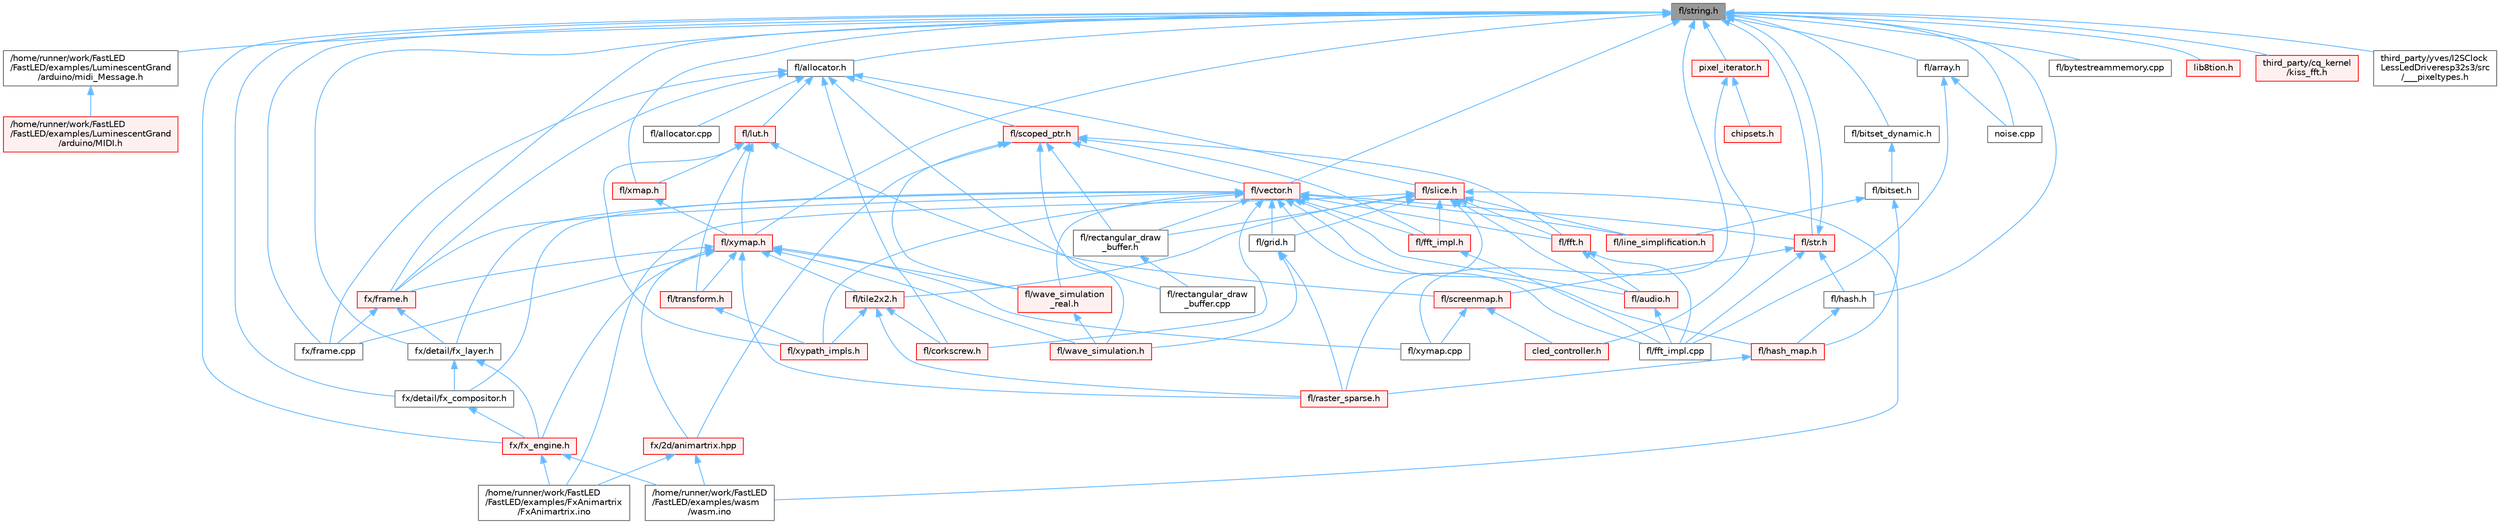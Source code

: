 digraph "fl/string.h"
{
 // INTERACTIVE_SVG=YES
 // LATEX_PDF_SIZE
  bgcolor="transparent";
  edge [fontname=Helvetica,fontsize=10,labelfontname=Helvetica,labelfontsize=10];
  node [fontname=Helvetica,fontsize=10,shape=box,height=0.2,width=0.4];
  Node1 [id="Node000001",label="fl/string.h",height=0.2,width=0.4,color="gray40", fillcolor="grey60", style="filled", fontcolor="black",tooltip=" "];
  Node1 -> Node2 [id="edge1_Node000001_Node000002",dir="back",color="steelblue1",style="solid",tooltip=" "];
  Node2 [id="Node000002",label="/home/runner/work/FastLED\l/FastLED/examples/LuminescentGrand\l/arduino/midi_Message.h",height=0.2,width=0.4,color="grey40", fillcolor="white", style="filled",URL="$d0/d7c/midi___message_8h.html",tooltip="MIDI Library for the Arduino - Message struct definition."];
  Node2 -> Node3 [id="edge2_Node000002_Node000003",dir="back",color="steelblue1",style="solid",tooltip=" "];
  Node3 [id="Node000003",label="/home/runner/work/FastLED\l/FastLED/examples/LuminescentGrand\l/arduino/MIDI.h",height=0.2,width=0.4,color="red", fillcolor="#FFF0F0", style="filled",URL="$d6/d27/_m_i_d_i_8h.html",tooltip="MIDI Library for the Arduino."];
  Node1 -> Node5 [id="edge3_Node000001_Node000005",dir="back",color="steelblue1",style="solid",tooltip=" "];
  Node5 [id="Node000005",label="fl/allocator.h",height=0.2,width=0.4,color="grey40", fillcolor="white", style="filled",URL="$da/da9/allocator_8h.html",tooltip=" "];
  Node5 -> Node6 [id="edge4_Node000005_Node000006",dir="back",color="steelblue1",style="solid",tooltip=" "];
  Node6 [id="Node000006",label="fl/allocator.cpp",height=0.2,width=0.4,color="grey40", fillcolor="white", style="filled",URL="$d6/d89/allocator_8cpp.html",tooltip=" "];
  Node5 -> Node7 [id="edge5_Node000005_Node000007",dir="back",color="steelblue1",style="solid",tooltip=" "];
  Node7 [id="Node000007",label="fl/corkscrew.h",height=0.2,width=0.4,color="red", fillcolor="#FFF0F0", style="filled",URL="$d5/d61/corkscrew_8h.html",tooltip="Corkscrew projection utilities."];
  Node5 -> Node10 [id="edge6_Node000005_Node000010",dir="back",color="steelblue1",style="solid",tooltip=" "];
  Node10 [id="Node000010",label="fl/lut.h",height=0.2,width=0.4,color="red", fillcolor="#FFF0F0", style="filled",URL="$db/d54/lut_8h.html",tooltip=" "];
  Node10 -> Node11 [id="edge7_Node000010_Node000011",dir="back",color="steelblue1",style="solid",tooltip=" "];
  Node11 [id="Node000011",label="fl/screenmap.h",height=0.2,width=0.4,color="red", fillcolor="#FFF0F0", style="filled",URL="$d7/d97/screenmap_8h.html",tooltip=" "];
  Node11 -> Node26 [id="edge8_Node000011_Node000026",dir="back",color="steelblue1",style="solid",tooltip=" "];
  Node26 [id="Node000026",label="cled_controller.h",height=0.2,width=0.4,color="red", fillcolor="#FFF0F0", style="filled",URL="$db/d6d/cled__controller_8h.html",tooltip="base definitions used by led controllers for writing out led data"];
  Node11 -> Node162 [id="edge9_Node000011_Node000162",dir="back",color="steelblue1",style="solid",tooltip=" "];
  Node162 [id="Node000162",label="fl/xymap.cpp",height=0.2,width=0.4,color="grey40", fillcolor="white", style="filled",URL="$d7/d09/xymap_8cpp.html",tooltip=" "];
  Node10 -> Node164 [id="edge10_Node000010_Node000164",dir="back",color="steelblue1",style="solid",tooltip=" "];
  Node164 [id="Node000164",label="fl/transform.h",height=0.2,width=0.4,color="red", fillcolor="#FFF0F0", style="filled",URL="$d2/d80/transform_8h.html",tooltip=" "];
  Node164 -> Node172 [id="edge11_Node000164_Node000172",dir="back",color="steelblue1",style="solid",tooltip=" "];
  Node172 [id="Node000172",label="fl/xypath_impls.h",height=0.2,width=0.4,color="red", fillcolor="#FFF0F0", style="filled",URL="$d8/d5f/xypath__impls_8h.html",tooltip=" "];
  Node10 -> Node175 [id="edge12_Node000010_Node000175",dir="back",color="steelblue1",style="solid",tooltip=" "];
  Node175 [id="Node000175",label="fl/xmap.h",height=0.2,width=0.4,color="red", fillcolor="#FFF0F0", style="filled",URL="$dd/dcc/xmap_8h.html",tooltip=" "];
  Node175 -> Node177 [id="edge13_Node000175_Node000177",dir="back",color="steelblue1",style="solid",tooltip=" "];
  Node177 [id="Node000177",label="fl/xymap.h",height=0.2,width=0.4,color="red", fillcolor="#FFF0F0", style="filled",URL="$da/d61/xymap_8h.html",tooltip=" "];
  Node177 -> Node193 [id="edge14_Node000177_Node000193",dir="back",color="steelblue1",style="solid",tooltip=" "];
  Node193 [id="Node000193",label="fl/raster_sparse.h",height=0.2,width=0.4,color="red", fillcolor="#FFF0F0", style="filled",URL="$d4/df9/raster__sparse_8h.html",tooltip=" "];
  Node177 -> Node196 [id="edge15_Node000177_Node000196",dir="back",color="steelblue1",style="solid",tooltip=" "];
  Node196 [id="Node000196",label="fl/tile2x2.h",height=0.2,width=0.4,color="red", fillcolor="#FFF0F0", style="filled",URL="$d2/db4/tile2x2_8h.html",tooltip=" "];
  Node196 -> Node7 [id="edge16_Node000196_Node000007",dir="back",color="steelblue1",style="solid",tooltip=" "];
  Node196 -> Node193 [id="edge17_Node000196_Node000193",dir="back",color="steelblue1",style="solid",tooltip=" "];
  Node196 -> Node172 [id="edge18_Node000196_Node000172",dir="back",color="steelblue1",style="solid",tooltip=" "];
  Node177 -> Node164 [id="edge19_Node000177_Node000164",dir="back",color="steelblue1",style="solid",tooltip=" "];
  Node177 -> Node200 [id="edge20_Node000177_Node000200",dir="back",color="steelblue1",style="solid",tooltip=" "];
  Node200 [id="Node000200",label="fl/wave_simulation.h",height=0.2,width=0.4,color="red", fillcolor="#FFF0F0", style="filled",URL="$dc/d36/wave__simulation_8h.html",tooltip=" "];
  Node177 -> Node202 [id="edge21_Node000177_Node000202",dir="back",color="steelblue1",style="solid",tooltip=" "];
  Node202 [id="Node000202",label="fl/wave_simulation\l_real.h",height=0.2,width=0.4,color="red", fillcolor="#FFF0F0", style="filled",URL="$dd/d8e/wave__simulation__real_8h.html",tooltip=" "];
  Node202 -> Node200 [id="edge22_Node000202_Node000200",dir="back",color="steelblue1",style="solid",tooltip=" "];
  Node177 -> Node162 [id="edge23_Node000177_Node000162",dir="back",color="steelblue1",style="solid",tooltip=" "];
  Node177 -> Node204 [id="edge24_Node000177_Node000204",dir="back",color="steelblue1",style="solid",tooltip=" "];
  Node204 [id="Node000204",label="fx/2d/animartrix.hpp",height=0.2,width=0.4,color="red", fillcolor="#FFF0F0", style="filled",URL="$d3/dc3/animartrix_8hpp.html",tooltip=" "];
  Node204 -> Node58 [id="edge25_Node000204_Node000058",dir="back",color="steelblue1",style="solid",tooltip=" "];
  Node58 [id="Node000058",label="/home/runner/work/FastLED\l/FastLED/examples/FxAnimartrix\l/FxAnimartrix.ino",height=0.2,width=0.4,color="grey40", fillcolor="white", style="filled",URL="$dd/d96/_fx_animartrix_8ino.html",tooltip=" "];
  Node204 -> Node96 [id="edge26_Node000204_Node000096",dir="back",color="steelblue1",style="solid",tooltip=" "];
  Node96 [id="Node000096",label="/home/runner/work/FastLED\l/FastLED/examples/wasm\l/wasm.ino",height=0.2,width=0.4,color="grey40", fillcolor="white", style="filled",URL="$d7/dd3/wasm_8ino.html",tooltip="Demonstrates an advanced ino file with multiple effects and UI elements."];
  Node177 -> Node206 [id="edge27_Node000177_Node000206",dir="back",color="steelblue1",style="solid",tooltip=" "];
  Node206 [id="Node000206",label="fx/frame.cpp",height=0.2,width=0.4,color="grey40", fillcolor="white", style="filled",URL="$da/d14/frame_8cpp.html",tooltip=" "];
  Node177 -> Node207 [id="edge28_Node000177_Node000207",dir="back",color="steelblue1",style="solid",tooltip=" "];
  Node207 [id="Node000207",label="fx/frame.h",height=0.2,width=0.4,color="red", fillcolor="#FFF0F0", style="filled",URL="$df/d7d/frame_8h.html",tooltip=" "];
  Node207 -> Node208 [id="edge29_Node000207_Node000208",dir="back",color="steelblue1",style="solid",tooltip=" "];
  Node208 [id="Node000208",label="fx/detail/fx_layer.h",height=0.2,width=0.4,color="grey40", fillcolor="white", style="filled",URL="$d7/d2f/fx__layer_8h.html",tooltip=" "];
  Node208 -> Node209 [id="edge30_Node000208_Node000209",dir="back",color="steelblue1",style="solid",tooltip=" "];
  Node209 [id="Node000209",label="fx/detail/fx_compositor.h",height=0.2,width=0.4,color="grey40", fillcolor="white", style="filled",URL="$d5/d6b/fx__compositor_8h.html",tooltip=" "];
  Node209 -> Node155 [id="edge31_Node000209_Node000155",dir="back",color="steelblue1",style="solid",tooltip=" "];
  Node155 [id="Node000155",label="fx/fx_engine.h",height=0.2,width=0.4,color="red", fillcolor="#FFF0F0", style="filled",URL="$d9/d3c/fx__engine_8h.html",tooltip=" "];
  Node155 -> Node58 [id="edge32_Node000155_Node000058",dir="back",color="steelblue1",style="solid",tooltip=" "];
  Node155 -> Node96 [id="edge33_Node000155_Node000096",dir="back",color="steelblue1",style="solid",tooltip=" "];
  Node208 -> Node155 [id="edge34_Node000208_Node000155",dir="back",color="steelblue1",style="solid",tooltip=" "];
  Node207 -> Node206 [id="edge35_Node000207_Node000206",dir="back",color="steelblue1",style="solid",tooltip=" "];
  Node177 -> Node155 [id="edge36_Node000177_Node000155",dir="back",color="steelblue1",style="solid",tooltip=" "];
  Node10 -> Node177 [id="edge37_Node000010_Node000177",dir="back",color="steelblue1",style="solid",tooltip=" "];
  Node10 -> Node172 [id="edge38_Node000010_Node000172",dir="back",color="steelblue1",style="solid",tooltip=" "];
  Node5 -> Node221 [id="edge39_Node000005_Node000221",dir="back",color="steelblue1",style="solid",tooltip=" "];
  Node221 [id="Node000221",label="fl/rectangular_draw\l_buffer.cpp",height=0.2,width=0.4,color="grey40", fillcolor="white", style="filled",URL="$d3/d8d/rectangular__draw__buffer_8cpp.html",tooltip=" "];
  Node5 -> Node222 [id="edge40_Node000005_Node000222",dir="back",color="steelblue1",style="solid",tooltip=" "];
  Node222 [id="Node000222",label="fl/scoped_ptr.h",height=0.2,width=0.4,color="red", fillcolor="#FFF0F0", style="filled",URL="$d0/d44/scoped__ptr_8h.html",tooltip=" "];
  Node222 -> Node223 [id="edge41_Node000222_Node000223",dir="back",color="steelblue1",style="solid",tooltip=" "];
  Node223 [id="Node000223",label="fl/fft.h",height=0.2,width=0.4,color="red", fillcolor="#FFF0F0", style="filled",URL="$d7/d76/fft_8h.html",tooltip=" "];
  Node223 -> Node224 [id="edge42_Node000223_Node000224",dir="back",color="steelblue1",style="solid",tooltip=" "];
  Node224 [id="Node000224",label="fl/audio.h",height=0.2,width=0.4,color="red", fillcolor="#FFF0F0", style="filled",URL="$da/d09/audio_8h.html",tooltip=" "];
  Node224 -> Node113 [id="edge43_Node000224_Node000113",dir="back",color="steelblue1",style="solid",tooltip=" "];
  Node113 [id="Node000113",label="fl/fft_impl.cpp",height=0.2,width=0.4,color="grey40", fillcolor="white", style="filled",URL="$d1/dff/fft__impl_8cpp.html",tooltip=" "];
  Node223 -> Node113 [id="edge44_Node000223_Node000113",dir="back",color="steelblue1",style="solid",tooltip=" "];
  Node222 -> Node228 [id="edge45_Node000222_Node000228",dir="back",color="steelblue1",style="solid",tooltip=" "];
  Node228 [id="Node000228",label="fl/fft_impl.h",height=0.2,width=0.4,color="red", fillcolor="#FFF0F0", style="filled",URL="$df/d73/fft__impl_8h.html",tooltip=" "];
  Node228 -> Node113 [id="edge46_Node000228_Node000113",dir="back",color="steelblue1",style="solid",tooltip=" "];
  Node222 -> Node246 [id="edge47_Node000222_Node000246",dir="back",color="steelblue1",style="solid",tooltip=" "];
  Node246 [id="Node000246",label="fl/rectangular_draw\l_buffer.h",height=0.2,width=0.4,color="grey40", fillcolor="white", style="filled",URL="$d9/df3/rectangular__draw__buffer_8h.html",tooltip=" "];
  Node246 -> Node221 [id="edge48_Node000246_Node000221",dir="back",color="steelblue1",style="solid",tooltip=" "];
  Node222 -> Node238 [id="edge49_Node000222_Node000238",dir="back",color="steelblue1",style="solid",tooltip=" "];
  Node238 [id="Node000238",label="fl/vector.h",height=0.2,width=0.4,color="red", fillcolor="#FFF0F0", style="filled",URL="$d6/d68/vector_8h.html",tooltip=" "];
  Node238 -> Node224 [id="edge50_Node000238_Node000224",dir="back",color="steelblue1",style="solid",tooltip=" "];
  Node238 -> Node7 [id="edge51_Node000238_Node000007",dir="back",color="steelblue1",style="solid",tooltip=" "];
  Node238 -> Node223 [id="edge52_Node000238_Node000223",dir="back",color="steelblue1",style="solid",tooltip=" "];
  Node238 -> Node113 [id="edge53_Node000238_Node000113",dir="back",color="steelblue1",style="solid",tooltip=" "];
  Node238 -> Node228 [id="edge54_Node000238_Node000228",dir="back",color="steelblue1",style="solid",tooltip=" "];
  Node238 -> Node239 [id="edge55_Node000238_Node000239",dir="back",color="steelblue1",style="solid",tooltip=" "];
  Node239 [id="Node000239",label="fl/grid.h",height=0.2,width=0.4,color="grey40", fillcolor="white", style="filled",URL="$da/d15/grid_8h.html",tooltip=" "];
  Node239 -> Node193 [id="edge56_Node000239_Node000193",dir="back",color="steelblue1",style="solid",tooltip=" "];
  Node239 -> Node200 [id="edge57_Node000239_Node000200",dir="back",color="steelblue1",style="solid",tooltip=" "];
  Node238 -> Node240 [id="edge58_Node000238_Node000240",dir="back",color="steelblue1",style="solid",tooltip=" "];
  Node240 [id="Node000240",label="fl/hash_map.h",height=0.2,width=0.4,color="red", fillcolor="#FFF0F0", style="filled",URL="$d6/d13/hash__map_8h.html",tooltip=" "];
  Node240 -> Node193 [id="edge59_Node000240_Node000193",dir="back",color="steelblue1",style="solid",tooltip=" "];
  Node238 -> Node243 [id="edge60_Node000238_Node000243",dir="back",color="steelblue1",style="solid",tooltip=" "];
  Node243 [id="Node000243",label="fl/line_simplification.h",height=0.2,width=0.4,color="red", fillcolor="#FFF0F0", style="filled",URL="$d8/da7/line__simplification_8h.html",tooltip=" "];
  Node238 -> Node246 [id="edge61_Node000238_Node000246",dir="back",color="steelblue1",style="solid",tooltip=" "];
  Node238 -> Node248 [id="edge62_Node000238_Node000248",dir="back",color="steelblue1",style="solid",tooltip=" "];
  Node248 [id="Node000248",label="fl/str.h",height=0.2,width=0.4,color="red", fillcolor="#FFF0F0", style="filled",URL="$d1/d93/str_8h.html",tooltip=" "];
  Node248 -> Node113 [id="edge63_Node000248_Node000113",dir="back",color="steelblue1",style="solid",tooltip=" "];
  Node248 -> Node249 [id="edge64_Node000248_Node000249",dir="back",color="steelblue1",style="solid",tooltip=" "];
  Node249 [id="Node000249",label="fl/hash.h",height=0.2,width=0.4,color="grey40", fillcolor="white", style="filled",URL="$db/dfb/hash_8h.html",tooltip=" "];
  Node249 -> Node240 [id="edge65_Node000249_Node000240",dir="back",color="steelblue1",style="solid",tooltip=" "];
  Node248 -> Node11 [id="edge66_Node000248_Node000011",dir="back",color="steelblue1",style="solid",tooltip=" "];
  Node248 -> Node1 [id="edge67_Node000248_Node000001",dir="back",color="steelblue1",style="solid",tooltip=" "];
  Node238 -> Node202 [id="edge68_Node000238_Node000202",dir="back",color="steelblue1",style="solid",tooltip=" "];
  Node238 -> Node172 [id="edge69_Node000238_Node000172",dir="back",color="steelblue1",style="solid",tooltip=" "];
  Node238 -> Node209 [id="edge70_Node000238_Node000209",dir="back",color="steelblue1",style="solid",tooltip=" "];
  Node238 -> Node208 [id="edge71_Node000238_Node000208",dir="back",color="steelblue1",style="solid",tooltip=" "];
  Node238 -> Node207 [id="edge72_Node000238_Node000207",dir="back",color="steelblue1",style="solid",tooltip=" "];
  Node222 -> Node200 [id="edge73_Node000222_Node000200",dir="back",color="steelblue1",style="solid",tooltip=" "];
  Node222 -> Node202 [id="edge74_Node000222_Node000202",dir="back",color="steelblue1",style="solid",tooltip=" "];
  Node222 -> Node204 [id="edge75_Node000222_Node000204",dir="back",color="steelblue1",style="solid",tooltip=" "];
  Node5 -> Node265 [id="edge76_Node000005_Node000265",dir="back",color="steelblue1",style="solid",tooltip=" "];
  Node265 [id="Node000265",label="fl/slice.h",height=0.2,width=0.4,color="red", fillcolor="#FFF0F0", style="filled",URL="$d0/d48/slice_8h.html",tooltip=" "];
  Node265 -> Node58 [id="edge77_Node000265_Node000058",dir="back",color="steelblue1",style="solid",tooltip=" "];
  Node265 -> Node96 [id="edge78_Node000265_Node000096",dir="back",color="steelblue1",style="solid",tooltip=" "];
  Node265 -> Node224 [id="edge79_Node000265_Node000224",dir="back",color="steelblue1",style="solid",tooltip=" "];
  Node265 -> Node223 [id="edge80_Node000265_Node000223",dir="back",color="steelblue1",style="solid",tooltip=" "];
  Node265 -> Node228 [id="edge81_Node000265_Node000228",dir="back",color="steelblue1",style="solid",tooltip=" "];
  Node265 -> Node239 [id="edge82_Node000265_Node000239",dir="back",color="steelblue1",style="solid",tooltip=" "];
  Node265 -> Node243 [id="edge83_Node000265_Node000243",dir="back",color="steelblue1",style="solid",tooltip=" "];
  Node265 -> Node193 [id="edge84_Node000265_Node000193",dir="back",color="steelblue1",style="solid",tooltip=" "];
  Node265 -> Node246 [id="edge85_Node000265_Node000246",dir="back",color="steelblue1",style="solid",tooltip=" "];
  Node265 -> Node196 [id="edge86_Node000265_Node000196",dir="back",color="steelblue1",style="solid",tooltip=" "];
  Node5 -> Node206 [id="edge87_Node000005_Node000206",dir="back",color="steelblue1",style="solid",tooltip=" "];
  Node5 -> Node207 [id="edge88_Node000005_Node000207",dir="back",color="steelblue1",style="solid",tooltip=" "];
  Node1 -> Node266 [id="edge89_Node000001_Node000266",dir="back",color="steelblue1",style="solid",tooltip=" "];
  Node266 [id="Node000266",label="fl/array.h",height=0.2,width=0.4,color="grey40", fillcolor="white", style="filled",URL="$db/d63/array_8h.html",tooltip=" "];
  Node266 -> Node113 [id="edge90_Node000266_Node000113",dir="back",color="steelblue1",style="solid",tooltip=" "];
  Node266 -> Node137 [id="edge91_Node000266_Node000137",dir="back",color="steelblue1",style="solid",tooltip=" "];
  Node137 [id="Node000137",label="noise.cpp",height=0.2,width=0.4,color="grey40", fillcolor="white", style="filled",URL="$d6/de8/noise_8cpp.html",tooltip="Functions to generate and fill arrays with noise."];
  Node1 -> Node267 [id="edge92_Node000001_Node000267",dir="back",color="steelblue1",style="solid",tooltip=" "];
  Node267 [id="Node000267",label="fl/bitset_dynamic.h",height=0.2,width=0.4,color="grey40", fillcolor="white", style="filled",URL="$de/d7a/bitset__dynamic_8h.html",tooltip=" "];
  Node267 -> Node268 [id="edge93_Node000267_Node000268",dir="back",color="steelblue1",style="solid",tooltip=" "];
  Node268 [id="Node000268",label="fl/bitset.h",height=0.2,width=0.4,color="grey40", fillcolor="white", style="filled",URL="$d1/d69/bitset_8h.html",tooltip=" "];
  Node268 -> Node240 [id="edge94_Node000268_Node000240",dir="back",color="steelblue1",style="solid",tooltip=" "];
  Node268 -> Node243 [id="edge95_Node000268_Node000243",dir="back",color="steelblue1",style="solid",tooltip=" "];
  Node1 -> Node232 [id="edge96_Node000001_Node000232",dir="back",color="steelblue1",style="solid",tooltip=" "];
  Node232 [id="Node000232",label="fl/bytestreammemory.cpp",height=0.2,width=0.4,color="grey40", fillcolor="white", style="filled",URL="$de/d95/bytestreammemory_8cpp.html",tooltip=" "];
  Node1 -> Node249 [id="edge97_Node000001_Node000249",dir="back",color="steelblue1",style="solid",tooltip=" "];
  Node1 -> Node248 [id="edge98_Node000001_Node000248",dir="back",color="steelblue1",style="solid",tooltip=" "];
  Node1 -> Node238 [id="edge99_Node000001_Node000238",dir="back",color="steelblue1",style="solid",tooltip=" "];
  Node1 -> Node175 [id="edge100_Node000001_Node000175",dir="back",color="steelblue1",style="solid",tooltip=" "];
  Node1 -> Node162 [id="edge101_Node000001_Node000162",dir="back",color="steelblue1",style="solid",tooltip=" "];
  Node1 -> Node177 [id="edge102_Node000001_Node000177",dir="back",color="steelblue1",style="solid",tooltip=" "];
  Node1 -> Node209 [id="edge103_Node000001_Node000209",dir="back",color="steelblue1",style="solid",tooltip=" "];
  Node1 -> Node208 [id="edge104_Node000001_Node000208",dir="back",color="steelblue1",style="solid",tooltip=" "];
  Node1 -> Node206 [id="edge105_Node000001_Node000206",dir="back",color="steelblue1",style="solid",tooltip=" "];
  Node1 -> Node207 [id="edge106_Node000001_Node000207",dir="back",color="steelblue1",style="solid",tooltip=" "];
  Node1 -> Node155 [id="edge107_Node000001_Node000155",dir="back",color="steelblue1",style="solid",tooltip=" "];
  Node1 -> Node131 [id="edge108_Node000001_Node000131",dir="back",color="steelblue1",style="solid",tooltip=" "];
  Node131 [id="Node000131",label="lib8tion.h",height=0.2,width=0.4,color="red", fillcolor="#FFF0F0", style="filled",URL="$df/da5/lib8tion_8h.html",tooltip="Fast, efficient 8-bit math functions specifically designed for high-performance LED programming."];
  Node1 -> Node137 [id="edge109_Node000001_Node000137",dir="back",color="steelblue1",style="solid",tooltip=" "];
  Node1 -> Node269 [id="edge110_Node000001_Node000269",dir="back",color="steelblue1",style="solid",tooltip=" "];
  Node269 [id="Node000269",label="pixel_iterator.h",height=0.2,width=0.4,color="red", fillcolor="#FFF0F0", style="filled",URL="$d8/d6c/pixel__iterator_8h.html",tooltip="Non-templated low level pixel data writing class."];
  Node269 -> Node134 [id="edge111_Node000269_Node000134",dir="back",color="steelblue1",style="solid",tooltip=" "];
  Node134 [id="Node000134",label="chipsets.h",height=0.2,width=0.4,color="red", fillcolor="#FFF0F0", style="filled",URL="$db/d66/chipsets_8h.html",tooltip="Contains the bulk of the definitions for the various LED chipsets supported."];
  Node269 -> Node26 [id="edge112_Node000269_Node000026",dir="back",color="steelblue1",style="solid",tooltip=" "];
  Node1 -> Node270 [id="edge113_Node000001_Node000270",dir="back",color="steelblue1",style="solid",tooltip=" "];
  Node270 [id="Node000270",label="third_party/cq_kernel\l/kiss_fft.h",height=0.2,width=0.4,color="red", fillcolor="#FFF0F0", style="filled",URL="$d0/dc9/kiss__fft_8h.html",tooltip=" "];
  Node1 -> Node277 [id="edge114_Node000001_Node000277",dir="back",color="steelblue1",style="solid",tooltip=" "];
  Node277 [id="Node000277",label="third_party/yves/I2SClock\lLessLedDriveresp32s3/src\l/___pixeltypes.h",height=0.2,width=0.4,color="grey40", fillcolor="white", style="filled",URL="$d1/d74/______pixeltypes_8h.html",tooltip=" "];
}
